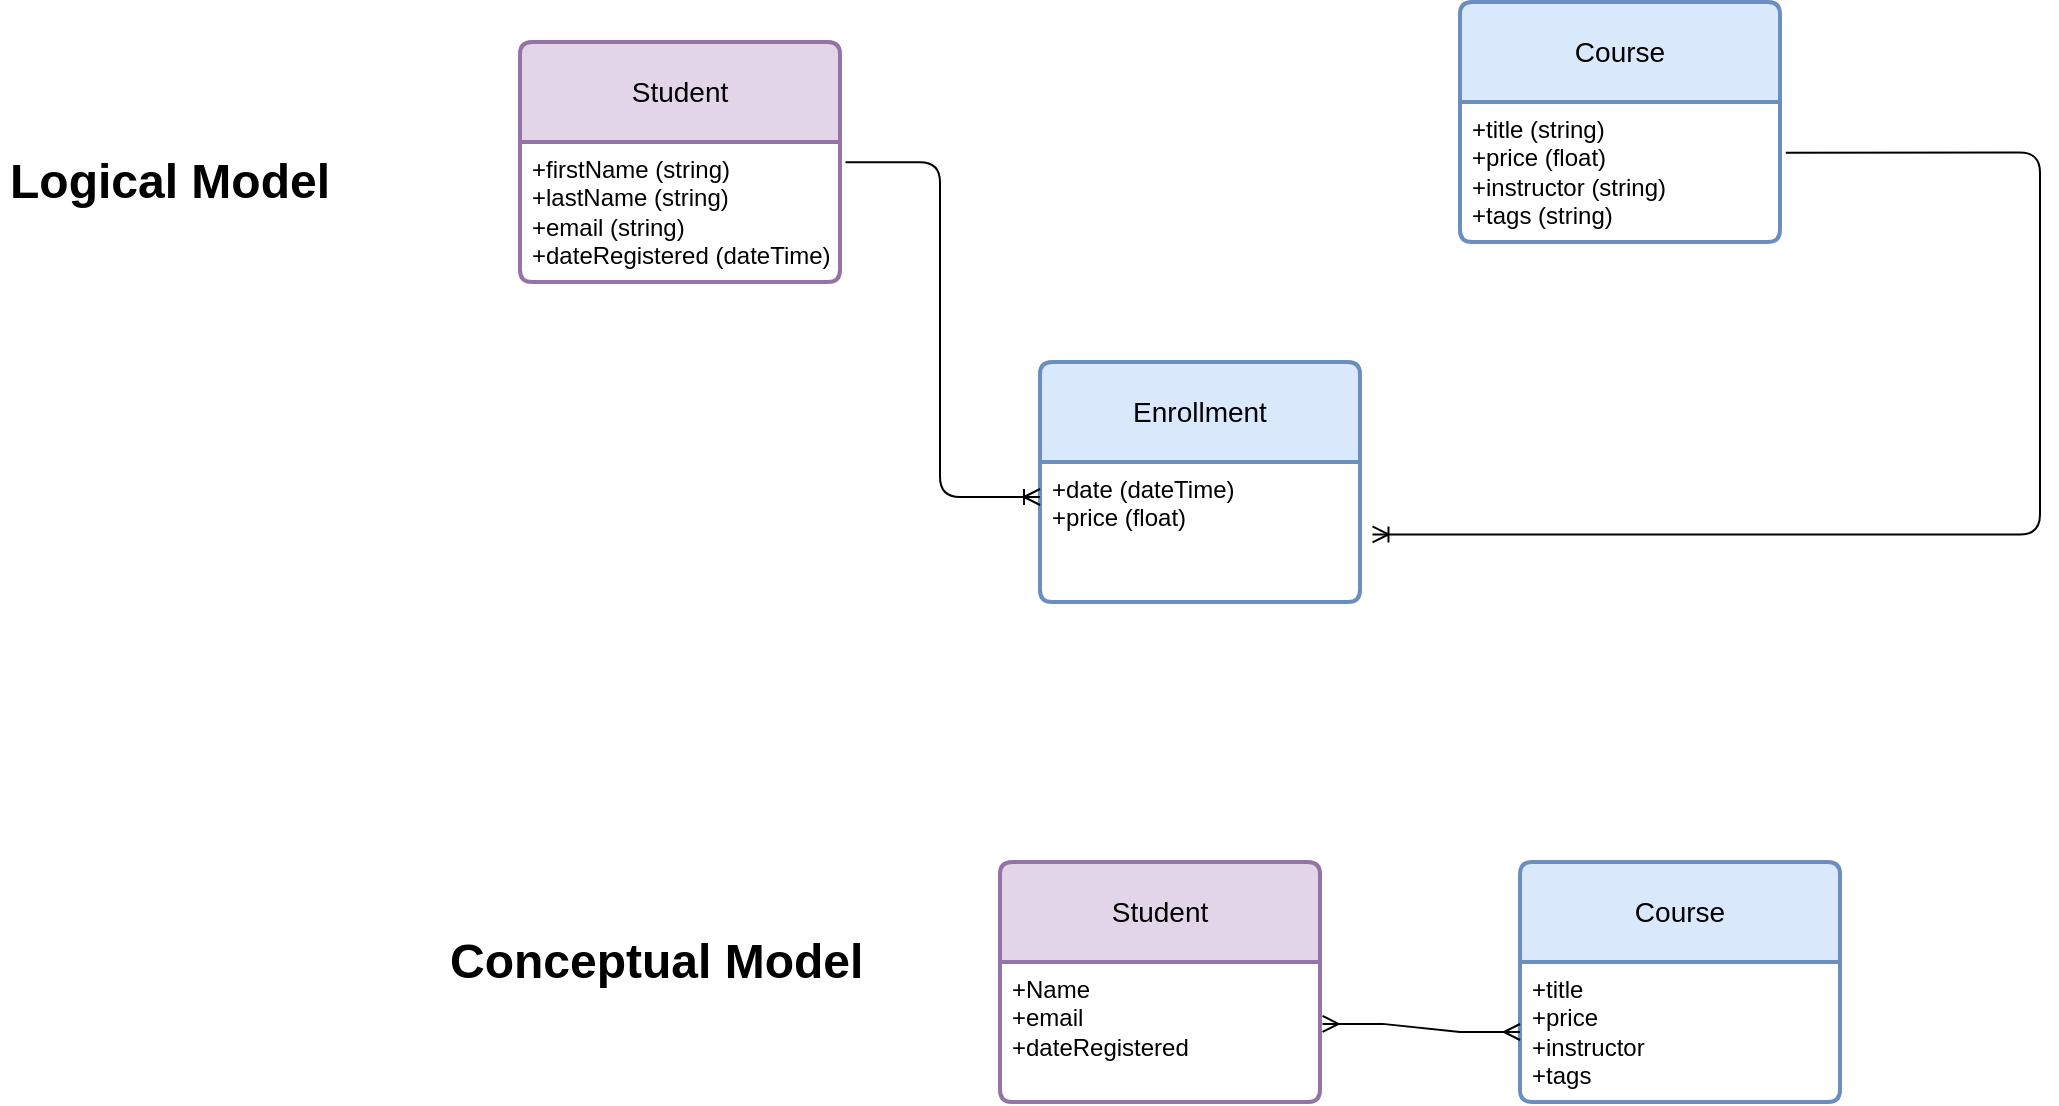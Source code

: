 <mxfile version="21.2.7" type="github">
  <diagram name="Page-1" id="bUlIZ77mbigHq3GQ2-kb">
    <mxGraphModel dx="2511" dy="995" grid="1" gridSize="10" guides="1" tooltips="1" connect="1" arrows="1" fold="1" page="1" pageScale="1" pageWidth="850" pageHeight="1100" math="0" shadow="0">
      <root>
        <mxCell id="0" />
        <mxCell id="1" parent="0" />
        <mxCell id="_eaEx3kmSq4luds9MA7i-1" value="Student" style="swimlane;childLayout=stackLayout;horizontal=1;startSize=50;horizontalStack=0;rounded=1;fontSize=14;fontStyle=0;strokeWidth=2;resizeParent=0;resizeLast=1;shadow=0;dashed=0;align=center;arcSize=4;whiteSpace=wrap;html=1;fillColor=#e1d5e7;strokeColor=#9673a6;" vertex="1" parent="1">
          <mxGeometry x="-100" y="140" width="160" height="120" as="geometry" />
        </mxCell>
        <mxCell id="_eaEx3kmSq4luds9MA7i-2" value="+firstName (string)&lt;br&gt;+lastName (string)&lt;br&gt;+email (string)&lt;br&gt;+dateRegistered (dateTime)" style="align=left;strokeColor=none;fillColor=none;spacingLeft=4;fontSize=12;verticalAlign=top;resizable=0;rotatable=0;part=1;html=1;" vertex="1" parent="_eaEx3kmSq4luds9MA7i-1">
          <mxGeometry y="50" width="160" height="70" as="geometry" />
        </mxCell>
        <mxCell id="_eaEx3kmSq4luds9MA7i-3" value="Course" style="swimlane;childLayout=stackLayout;horizontal=1;startSize=50;horizontalStack=0;rounded=1;fontSize=14;fontStyle=0;strokeWidth=2;resizeParent=0;resizeLast=1;shadow=0;dashed=0;align=center;arcSize=4;whiteSpace=wrap;html=1;fillColor=#dae8fc;strokeColor=#6c8ebf;" vertex="1" parent="1">
          <mxGeometry x="370" y="120" width="160" height="120" as="geometry" />
        </mxCell>
        <mxCell id="_eaEx3kmSq4luds9MA7i-4" value="+title (string)&lt;br&gt;+price (float)&lt;br&gt;+instructor (string)&lt;br&gt;+tags (string)" style="align=left;strokeColor=none;fillColor=none;spacingLeft=4;fontSize=12;verticalAlign=top;resizable=0;rotatable=0;part=1;html=1;" vertex="1" parent="_eaEx3kmSq4luds9MA7i-3">
          <mxGeometry y="50" width="160" height="70" as="geometry" />
        </mxCell>
        <mxCell id="_eaEx3kmSq4luds9MA7i-11" value="Enrollment" style="swimlane;childLayout=stackLayout;horizontal=1;startSize=50;horizontalStack=0;rounded=1;fontSize=14;fontStyle=0;strokeWidth=2;resizeParent=0;resizeLast=1;shadow=0;dashed=0;align=center;arcSize=4;whiteSpace=wrap;html=1;fillColor=#dae8fc;strokeColor=#6c8ebf;glass=0;" vertex="1" parent="1">
          <mxGeometry x="160" y="300" width="160" height="120" as="geometry" />
        </mxCell>
        <mxCell id="_eaEx3kmSq4luds9MA7i-12" value="+date (dateTime)&lt;br&gt;+price (float)" style="align=left;strokeColor=none;fillColor=none;spacingLeft=4;fontSize=12;verticalAlign=top;resizable=0;rotatable=0;part=1;html=1;" vertex="1" parent="_eaEx3kmSq4luds9MA7i-11">
          <mxGeometry y="50" width="160" height="70" as="geometry" />
        </mxCell>
        <mxCell id="_eaEx3kmSq4luds9MA7i-14" value="" style="edgeStyle=orthogonalEdgeStyle;fontSize=12;html=1;endArrow=ERoneToMany;rounded=1;exitX=1.017;exitY=0.144;exitDx=0;exitDy=0;exitPerimeter=0;entryX=0;entryY=0.25;entryDx=0;entryDy=0;" edge="1" parent="1" source="_eaEx3kmSq4luds9MA7i-2" target="_eaEx3kmSq4luds9MA7i-12">
          <mxGeometry width="100" height="100" relative="1" as="geometry">
            <mxPoint x="260" y="330" as="sourcePoint" />
            <mxPoint x="360" y="230" as="targetPoint" />
          </mxGeometry>
        </mxCell>
        <mxCell id="_eaEx3kmSq4luds9MA7i-16" value="" style="edgeStyle=orthogonalEdgeStyle;fontSize=12;html=1;endArrow=ERoneToMany;rounded=1;exitX=1.018;exitY=0.362;exitDx=0;exitDy=0;exitPerimeter=0;entryX=1.039;entryY=0.517;entryDx=0;entryDy=0;entryPerimeter=0;" edge="1" parent="1" source="_eaEx3kmSq4luds9MA7i-4" target="_eaEx3kmSq4luds9MA7i-12">
          <mxGeometry width="100" height="100" relative="1" as="geometry">
            <mxPoint x="420" y="400" as="sourcePoint" />
            <mxPoint x="520" y="300" as="targetPoint" />
            <Array as="points">
              <mxPoint x="660" y="195" />
              <mxPoint x="660" y="386" />
            </Array>
          </mxGeometry>
        </mxCell>
        <mxCell id="_eaEx3kmSq4luds9MA7i-19" value="&lt;h1&gt;Conceptual Model&lt;/h1&gt;&lt;p&gt;&lt;br&gt;&lt;/p&gt;" style="text;html=1;strokeColor=none;fillColor=none;spacing=5;spacingTop=-20;whiteSpace=wrap;overflow=hidden;rounded=0;" vertex="1" parent="1">
          <mxGeometry x="-140" y="580" width="230" height="40" as="geometry" />
        </mxCell>
        <mxCell id="_eaEx3kmSq4luds9MA7i-20" value="Student" style="swimlane;childLayout=stackLayout;horizontal=1;startSize=50;horizontalStack=0;rounded=1;fontSize=14;fontStyle=0;strokeWidth=2;resizeParent=0;resizeLast=1;shadow=0;dashed=0;align=center;arcSize=4;whiteSpace=wrap;html=1;fillColor=#e1d5e7;strokeColor=#9673a6;" vertex="1" parent="1">
          <mxGeometry x="140" y="550" width="160" height="120" as="geometry" />
        </mxCell>
        <mxCell id="_eaEx3kmSq4luds9MA7i-21" value="+Name&amp;nbsp;&lt;br&gt;+email&amp;nbsp;&lt;br&gt;+dateRegistered&amp;nbsp;" style="align=left;strokeColor=none;fillColor=none;spacingLeft=4;fontSize=12;verticalAlign=top;resizable=0;rotatable=0;part=1;html=1;" vertex="1" parent="_eaEx3kmSq4luds9MA7i-20">
          <mxGeometry y="50" width="160" height="70" as="geometry" />
        </mxCell>
        <mxCell id="_eaEx3kmSq4luds9MA7i-22" value="Course" style="swimlane;childLayout=stackLayout;horizontal=1;startSize=50;horizontalStack=0;rounded=1;fontSize=14;fontStyle=0;strokeWidth=2;resizeParent=0;resizeLast=1;shadow=0;dashed=0;align=center;arcSize=4;whiteSpace=wrap;html=1;fillColor=#dae8fc;strokeColor=#6c8ebf;" vertex="1" parent="1">
          <mxGeometry x="400" y="550" width="160" height="120" as="geometry" />
        </mxCell>
        <mxCell id="_eaEx3kmSq4luds9MA7i-23" value="+title&lt;br&gt;+price&lt;br&gt;+instructor&lt;br&gt;+tags" style="align=left;strokeColor=none;fillColor=none;spacingLeft=4;fontSize=12;verticalAlign=top;resizable=0;rotatable=0;part=1;html=1;" vertex="1" parent="_eaEx3kmSq4luds9MA7i-22">
          <mxGeometry y="50" width="160" height="70" as="geometry" />
        </mxCell>
        <mxCell id="_eaEx3kmSq4luds9MA7i-24" value="" style="edgeStyle=entityRelationEdgeStyle;fontSize=12;html=1;endArrow=ERmany;startArrow=ERmany;rounded=0;exitX=1.008;exitY=0.442;exitDx=0;exitDy=0;exitPerimeter=0;" edge="1" parent="1" source="_eaEx3kmSq4luds9MA7i-21" target="_eaEx3kmSq4luds9MA7i-23">
          <mxGeometry width="100" height="100" relative="1" as="geometry">
            <mxPoint x="20" y="690" as="sourcePoint" />
            <mxPoint x="120" y="590" as="targetPoint" />
          </mxGeometry>
        </mxCell>
        <mxCell id="_eaEx3kmSq4luds9MA7i-25" value="&lt;h1&gt;Logical Model&lt;/h1&gt;" style="text;html=1;strokeColor=none;fillColor=none;spacing=5;spacingTop=-20;whiteSpace=wrap;overflow=hidden;rounded=0;" vertex="1" parent="1">
          <mxGeometry x="-360" y="190" width="230" height="40" as="geometry" />
        </mxCell>
      </root>
    </mxGraphModel>
  </diagram>
</mxfile>
